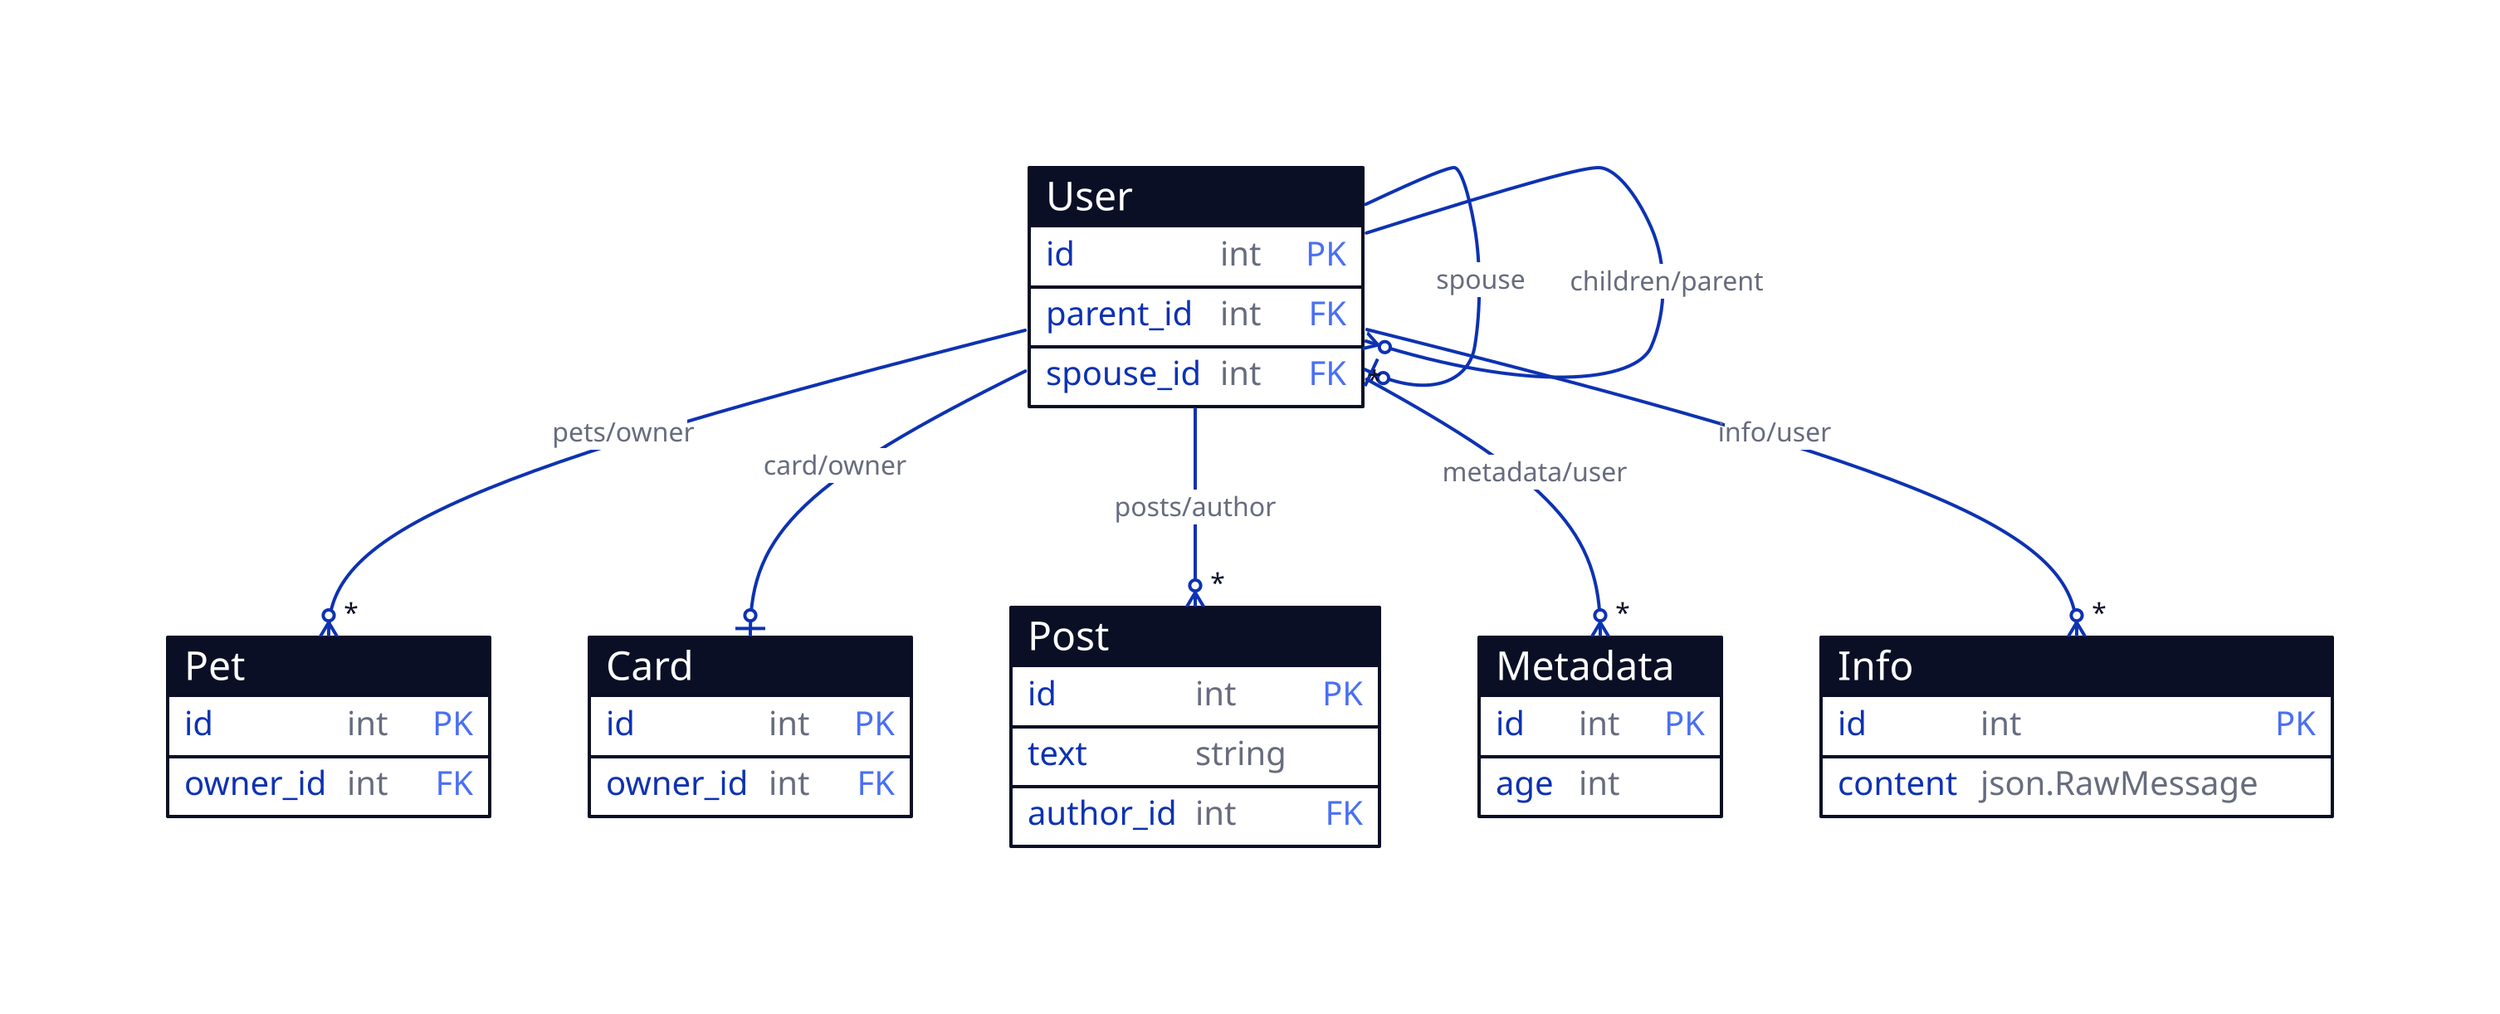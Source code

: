 
Card: {
	shape: sql_table
	id: int {constraint: primary_key}
	owner_id: int  {constraint: foreign_key}
	# this is a comment
}
Info: {
	shape: sql_table
	id: int {constraint: primary_key}
	content: json.RawMessage 
	# this is a comment
}
Metadata: {
	shape: sql_table
	id: int {constraint: primary_key}
	age: int 
	# this is a comment
}
Pet: {
	shape: sql_table
	id: int {constraint: primary_key}
	owner_id: int  {constraint: foreign_key}
	# this is a comment
}
Post: {
	shape: sql_table
	id: int {constraint: primary_key}
	text: string 
	# this is a comment
	author_id: int  {constraint: foreign_key}
	# this is a comment
}
User: {
	shape: sql_table
	id: int {constraint: primary_key}
	parent_id: int  {constraint: foreign_key}
	# this is a comment
	spouse_id: int  {constraint: foreign_key}
	# this is a comment
}
    	User -> User : "spouse" {
		
		source-arrowhead: {
			shape: cf-one
		}
		target-arrowhead: {
			shape: cf-one
		}
		
	}
    	User -> User : "children/parent" {
		
		source-arrowhead: {
			shape: cf-one-required
		}
		target-arrowhead: * {
			shape: cf-many
		}
		
	}
    	User -> Pet : "pets/owner" {
		
		source-arrowhead: {
			shape: cf-one-required
		}
		target-arrowhead: * {
			shape: cf-many
		}
		
	}
    	User -> Card : "card/owner" {
		
		source-arrowhead: {
			shape: cf-one
		}
		target-arrowhead: {
			shape: cf-one
		}
		
	}
    	User -> Post : "posts/author" {
		
		source-arrowhead: {
			shape: cf-one-required
		}
		target-arrowhead: * {
			shape: cf-many
		}
		
	}
    	User -> Metadata : "metadata/user" {
		
		source-arrowhead: {
			shape: cf-one-required
		}
		target-arrowhead: * {
			shape: cf-many
		}
		
	}
    	User -> Info : "info/user" {
		
		source-arrowhead: {
			shape: cf-one-required
		}
		target-arrowhead: * {
			shape: cf-many
		}
		
	}
